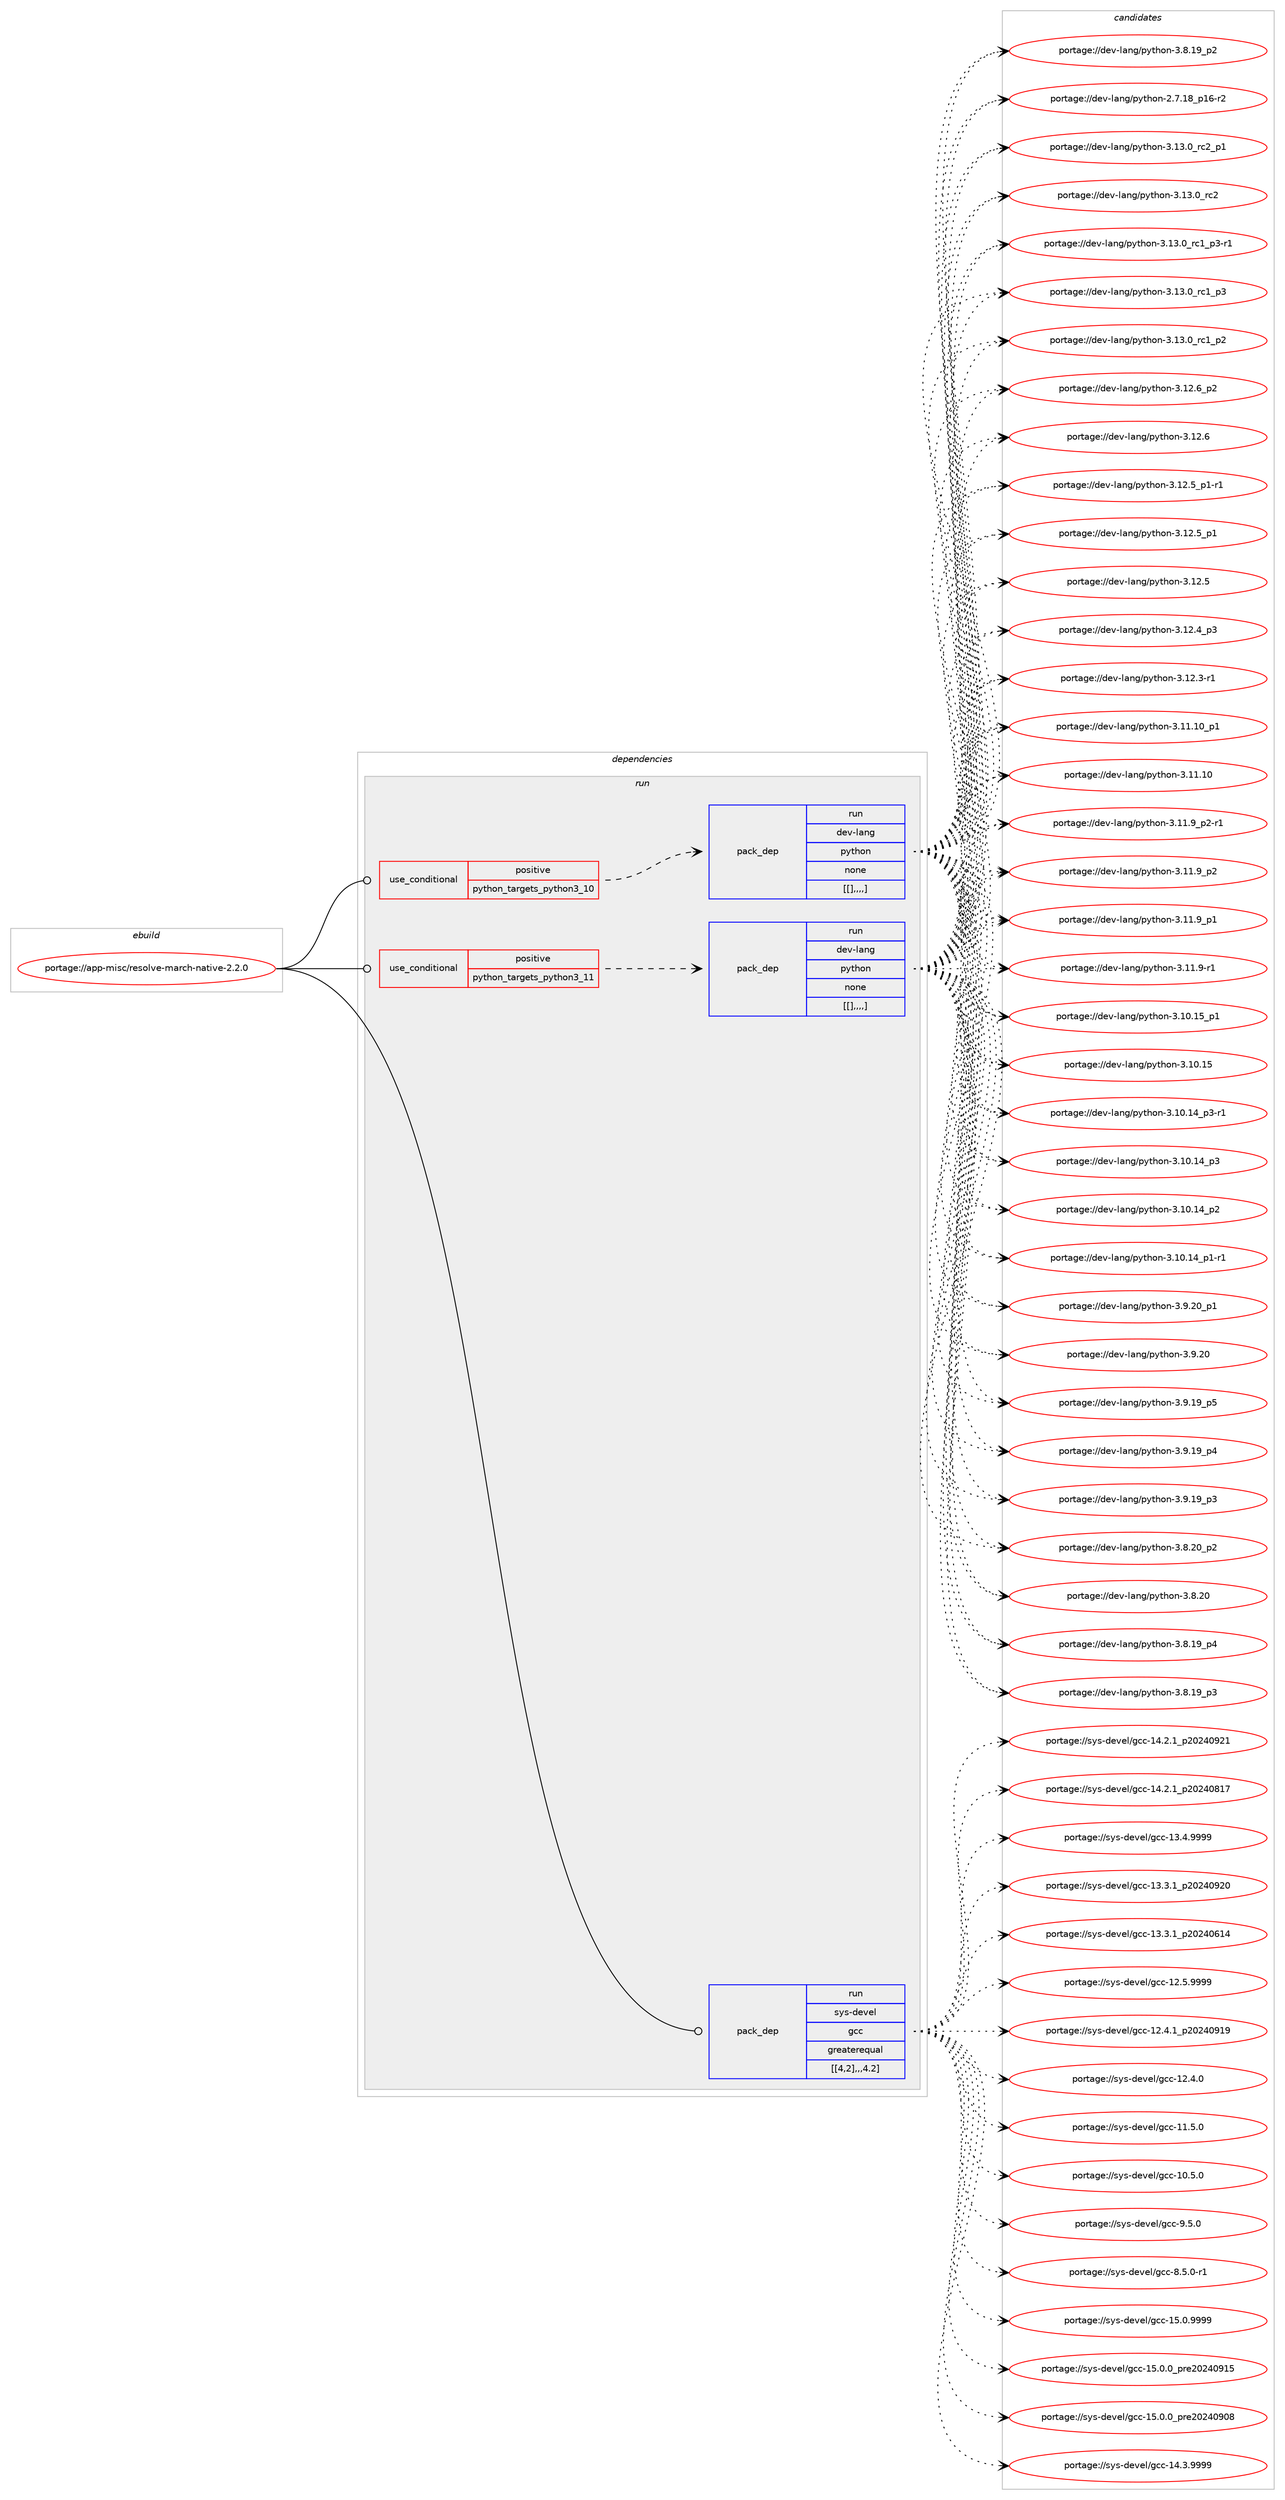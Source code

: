 digraph prolog {

# *************
# Graph options
# *************

newrank=true;
concentrate=true;
compound=true;
graph [rankdir=LR,fontname=Helvetica,fontsize=10,ranksep=1.5];#, ranksep=2.5, nodesep=0.2];
edge  [arrowhead=vee];
node  [fontname=Helvetica,fontsize=10];

# **********
# The ebuild
# **********

subgraph cluster_leftcol {
color=gray;
label=<<i>ebuild</i>>;
id [label="portage://app-misc/resolve-march-native-2.2.0", color=red, width=4, href="../app-misc/resolve-march-native-2.2.0.svg"];
}

# ****************
# The dependencies
# ****************

subgraph cluster_midcol {
color=gray;
label=<<i>dependencies</i>>;
subgraph cluster_compile {
fillcolor="#eeeeee";
style=filled;
label=<<i>compile</i>>;
}
subgraph cluster_compileandrun {
fillcolor="#eeeeee";
style=filled;
label=<<i>compile and run</i>>;
}
subgraph cluster_run {
fillcolor="#eeeeee";
style=filled;
label=<<i>run</i>>;
subgraph cond13054 {
dependency44464 [label=<<TABLE BORDER="0" CELLBORDER="1" CELLSPACING="0" CELLPADDING="4"><TR><TD ROWSPAN="3" CELLPADDING="10">use_conditional</TD></TR><TR><TD>positive</TD></TR><TR><TD>python_targets_python3_10</TD></TR></TABLE>>, shape=none, color=red];
subgraph pack31010 {
dependency44465 [label=<<TABLE BORDER="0" CELLBORDER="1" CELLSPACING="0" CELLPADDING="4" WIDTH="220"><TR><TD ROWSPAN="6" CELLPADDING="30">pack_dep</TD></TR><TR><TD WIDTH="110">run</TD></TR><TR><TD>dev-lang</TD></TR><TR><TD>python</TD></TR><TR><TD>none</TD></TR><TR><TD>[[],,,,]</TD></TR></TABLE>>, shape=none, color=blue];
}
dependency44464:e -> dependency44465:w [weight=20,style="dashed",arrowhead="vee"];
}
id:e -> dependency44464:w [weight=20,style="solid",arrowhead="odot"];
subgraph cond13055 {
dependency44466 [label=<<TABLE BORDER="0" CELLBORDER="1" CELLSPACING="0" CELLPADDING="4"><TR><TD ROWSPAN="3" CELLPADDING="10">use_conditional</TD></TR><TR><TD>positive</TD></TR><TR><TD>python_targets_python3_11</TD></TR></TABLE>>, shape=none, color=red];
subgraph pack31011 {
dependency44467 [label=<<TABLE BORDER="0" CELLBORDER="1" CELLSPACING="0" CELLPADDING="4" WIDTH="220"><TR><TD ROWSPAN="6" CELLPADDING="30">pack_dep</TD></TR><TR><TD WIDTH="110">run</TD></TR><TR><TD>dev-lang</TD></TR><TR><TD>python</TD></TR><TR><TD>none</TD></TR><TR><TD>[[],,,,]</TD></TR></TABLE>>, shape=none, color=blue];
}
dependency44466:e -> dependency44467:w [weight=20,style="dashed",arrowhead="vee"];
}
id:e -> dependency44466:w [weight=20,style="solid",arrowhead="odot"];
subgraph pack31012 {
dependency44468 [label=<<TABLE BORDER="0" CELLBORDER="1" CELLSPACING="0" CELLPADDING="4" WIDTH="220"><TR><TD ROWSPAN="6" CELLPADDING="30">pack_dep</TD></TR><TR><TD WIDTH="110">run</TD></TR><TR><TD>sys-devel</TD></TR><TR><TD>gcc</TD></TR><TR><TD>greaterequal</TD></TR><TR><TD>[[4,2],,,4.2]</TD></TR></TABLE>>, shape=none, color=blue];
}
id:e -> dependency44468:w [weight=20,style="solid",arrowhead="odot"];
}
}

# **************
# The candidates
# **************

subgraph cluster_choices {
rank=same;
color=gray;
label=<<i>candidates</i>>;

subgraph choice31010 {
color=black;
nodesep=1;
choice100101118451089711010347112121116104111110455146495146489511499509511249 [label="portage://dev-lang/python-3.13.0_rc2_p1", color=red, width=4,href="../dev-lang/python-3.13.0_rc2_p1.svg"];
choice10010111845108971101034711212111610411111045514649514648951149950 [label="portage://dev-lang/python-3.13.0_rc2", color=red, width=4,href="../dev-lang/python-3.13.0_rc2.svg"];
choice1001011184510897110103471121211161041111104551464951464895114994995112514511449 [label="portage://dev-lang/python-3.13.0_rc1_p3-r1", color=red, width=4,href="../dev-lang/python-3.13.0_rc1_p3-r1.svg"];
choice100101118451089711010347112121116104111110455146495146489511499499511251 [label="portage://dev-lang/python-3.13.0_rc1_p3", color=red, width=4,href="../dev-lang/python-3.13.0_rc1_p3.svg"];
choice100101118451089711010347112121116104111110455146495146489511499499511250 [label="portage://dev-lang/python-3.13.0_rc1_p2", color=red, width=4,href="../dev-lang/python-3.13.0_rc1_p2.svg"];
choice100101118451089711010347112121116104111110455146495046549511250 [label="portage://dev-lang/python-3.12.6_p2", color=red, width=4,href="../dev-lang/python-3.12.6_p2.svg"];
choice10010111845108971101034711212111610411111045514649504654 [label="portage://dev-lang/python-3.12.6", color=red, width=4,href="../dev-lang/python-3.12.6.svg"];
choice1001011184510897110103471121211161041111104551464950465395112494511449 [label="portage://dev-lang/python-3.12.5_p1-r1", color=red, width=4,href="../dev-lang/python-3.12.5_p1-r1.svg"];
choice100101118451089711010347112121116104111110455146495046539511249 [label="portage://dev-lang/python-3.12.5_p1", color=red, width=4,href="../dev-lang/python-3.12.5_p1.svg"];
choice10010111845108971101034711212111610411111045514649504653 [label="portage://dev-lang/python-3.12.5", color=red, width=4,href="../dev-lang/python-3.12.5.svg"];
choice100101118451089711010347112121116104111110455146495046529511251 [label="portage://dev-lang/python-3.12.4_p3", color=red, width=4,href="../dev-lang/python-3.12.4_p3.svg"];
choice100101118451089711010347112121116104111110455146495046514511449 [label="portage://dev-lang/python-3.12.3-r1", color=red, width=4,href="../dev-lang/python-3.12.3-r1.svg"];
choice10010111845108971101034711212111610411111045514649494649489511249 [label="portage://dev-lang/python-3.11.10_p1", color=red, width=4,href="../dev-lang/python-3.11.10_p1.svg"];
choice1001011184510897110103471121211161041111104551464949464948 [label="portage://dev-lang/python-3.11.10", color=red, width=4,href="../dev-lang/python-3.11.10.svg"];
choice1001011184510897110103471121211161041111104551464949465795112504511449 [label="portage://dev-lang/python-3.11.9_p2-r1", color=red, width=4,href="../dev-lang/python-3.11.9_p2-r1.svg"];
choice100101118451089711010347112121116104111110455146494946579511250 [label="portage://dev-lang/python-3.11.9_p2", color=red, width=4,href="../dev-lang/python-3.11.9_p2.svg"];
choice100101118451089711010347112121116104111110455146494946579511249 [label="portage://dev-lang/python-3.11.9_p1", color=red, width=4,href="../dev-lang/python-3.11.9_p1.svg"];
choice100101118451089711010347112121116104111110455146494946574511449 [label="portage://dev-lang/python-3.11.9-r1", color=red, width=4,href="../dev-lang/python-3.11.9-r1.svg"];
choice10010111845108971101034711212111610411111045514649484649539511249 [label="portage://dev-lang/python-3.10.15_p1", color=red, width=4,href="../dev-lang/python-3.10.15_p1.svg"];
choice1001011184510897110103471121211161041111104551464948464953 [label="portage://dev-lang/python-3.10.15", color=red, width=4,href="../dev-lang/python-3.10.15.svg"];
choice100101118451089711010347112121116104111110455146494846495295112514511449 [label="portage://dev-lang/python-3.10.14_p3-r1", color=red, width=4,href="../dev-lang/python-3.10.14_p3-r1.svg"];
choice10010111845108971101034711212111610411111045514649484649529511251 [label="portage://dev-lang/python-3.10.14_p3", color=red, width=4,href="../dev-lang/python-3.10.14_p3.svg"];
choice10010111845108971101034711212111610411111045514649484649529511250 [label="portage://dev-lang/python-3.10.14_p2", color=red, width=4,href="../dev-lang/python-3.10.14_p2.svg"];
choice100101118451089711010347112121116104111110455146494846495295112494511449 [label="portage://dev-lang/python-3.10.14_p1-r1", color=red, width=4,href="../dev-lang/python-3.10.14_p1-r1.svg"];
choice100101118451089711010347112121116104111110455146574650489511249 [label="portage://dev-lang/python-3.9.20_p1", color=red, width=4,href="../dev-lang/python-3.9.20_p1.svg"];
choice10010111845108971101034711212111610411111045514657465048 [label="portage://dev-lang/python-3.9.20", color=red, width=4,href="../dev-lang/python-3.9.20.svg"];
choice100101118451089711010347112121116104111110455146574649579511253 [label="portage://dev-lang/python-3.9.19_p5", color=red, width=4,href="../dev-lang/python-3.9.19_p5.svg"];
choice100101118451089711010347112121116104111110455146574649579511252 [label="portage://dev-lang/python-3.9.19_p4", color=red, width=4,href="../dev-lang/python-3.9.19_p4.svg"];
choice100101118451089711010347112121116104111110455146574649579511251 [label="portage://dev-lang/python-3.9.19_p3", color=red, width=4,href="../dev-lang/python-3.9.19_p3.svg"];
choice100101118451089711010347112121116104111110455146564650489511250 [label="portage://dev-lang/python-3.8.20_p2", color=red, width=4,href="../dev-lang/python-3.8.20_p2.svg"];
choice10010111845108971101034711212111610411111045514656465048 [label="portage://dev-lang/python-3.8.20", color=red, width=4,href="../dev-lang/python-3.8.20.svg"];
choice100101118451089711010347112121116104111110455146564649579511252 [label="portage://dev-lang/python-3.8.19_p4", color=red, width=4,href="../dev-lang/python-3.8.19_p4.svg"];
choice100101118451089711010347112121116104111110455146564649579511251 [label="portage://dev-lang/python-3.8.19_p3", color=red, width=4,href="../dev-lang/python-3.8.19_p3.svg"];
choice100101118451089711010347112121116104111110455146564649579511250 [label="portage://dev-lang/python-3.8.19_p2", color=red, width=4,href="../dev-lang/python-3.8.19_p2.svg"];
choice100101118451089711010347112121116104111110455046554649569511249544511450 [label="portage://dev-lang/python-2.7.18_p16-r2", color=red, width=4,href="../dev-lang/python-2.7.18_p16-r2.svg"];
dependency44465:e -> choice100101118451089711010347112121116104111110455146495146489511499509511249:w [style=dotted,weight="100"];
dependency44465:e -> choice10010111845108971101034711212111610411111045514649514648951149950:w [style=dotted,weight="100"];
dependency44465:e -> choice1001011184510897110103471121211161041111104551464951464895114994995112514511449:w [style=dotted,weight="100"];
dependency44465:e -> choice100101118451089711010347112121116104111110455146495146489511499499511251:w [style=dotted,weight="100"];
dependency44465:e -> choice100101118451089711010347112121116104111110455146495146489511499499511250:w [style=dotted,weight="100"];
dependency44465:e -> choice100101118451089711010347112121116104111110455146495046549511250:w [style=dotted,weight="100"];
dependency44465:e -> choice10010111845108971101034711212111610411111045514649504654:w [style=dotted,weight="100"];
dependency44465:e -> choice1001011184510897110103471121211161041111104551464950465395112494511449:w [style=dotted,weight="100"];
dependency44465:e -> choice100101118451089711010347112121116104111110455146495046539511249:w [style=dotted,weight="100"];
dependency44465:e -> choice10010111845108971101034711212111610411111045514649504653:w [style=dotted,weight="100"];
dependency44465:e -> choice100101118451089711010347112121116104111110455146495046529511251:w [style=dotted,weight="100"];
dependency44465:e -> choice100101118451089711010347112121116104111110455146495046514511449:w [style=dotted,weight="100"];
dependency44465:e -> choice10010111845108971101034711212111610411111045514649494649489511249:w [style=dotted,weight="100"];
dependency44465:e -> choice1001011184510897110103471121211161041111104551464949464948:w [style=dotted,weight="100"];
dependency44465:e -> choice1001011184510897110103471121211161041111104551464949465795112504511449:w [style=dotted,weight="100"];
dependency44465:e -> choice100101118451089711010347112121116104111110455146494946579511250:w [style=dotted,weight="100"];
dependency44465:e -> choice100101118451089711010347112121116104111110455146494946579511249:w [style=dotted,weight="100"];
dependency44465:e -> choice100101118451089711010347112121116104111110455146494946574511449:w [style=dotted,weight="100"];
dependency44465:e -> choice10010111845108971101034711212111610411111045514649484649539511249:w [style=dotted,weight="100"];
dependency44465:e -> choice1001011184510897110103471121211161041111104551464948464953:w [style=dotted,weight="100"];
dependency44465:e -> choice100101118451089711010347112121116104111110455146494846495295112514511449:w [style=dotted,weight="100"];
dependency44465:e -> choice10010111845108971101034711212111610411111045514649484649529511251:w [style=dotted,weight="100"];
dependency44465:e -> choice10010111845108971101034711212111610411111045514649484649529511250:w [style=dotted,weight="100"];
dependency44465:e -> choice100101118451089711010347112121116104111110455146494846495295112494511449:w [style=dotted,weight="100"];
dependency44465:e -> choice100101118451089711010347112121116104111110455146574650489511249:w [style=dotted,weight="100"];
dependency44465:e -> choice10010111845108971101034711212111610411111045514657465048:w [style=dotted,weight="100"];
dependency44465:e -> choice100101118451089711010347112121116104111110455146574649579511253:w [style=dotted,weight="100"];
dependency44465:e -> choice100101118451089711010347112121116104111110455146574649579511252:w [style=dotted,weight="100"];
dependency44465:e -> choice100101118451089711010347112121116104111110455146574649579511251:w [style=dotted,weight="100"];
dependency44465:e -> choice100101118451089711010347112121116104111110455146564650489511250:w [style=dotted,weight="100"];
dependency44465:e -> choice10010111845108971101034711212111610411111045514656465048:w [style=dotted,weight="100"];
dependency44465:e -> choice100101118451089711010347112121116104111110455146564649579511252:w [style=dotted,weight="100"];
dependency44465:e -> choice100101118451089711010347112121116104111110455146564649579511251:w [style=dotted,weight="100"];
dependency44465:e -> choice100101118451089711010347112121116104111110455146564649579511250:w [style=dotted,weight="100"];
dependency44465:e -> choice100101118451089711010347112121116104111110455046554649569511249544511450:w [style=dotted,weight="100"];
}
subgraph choice31011 {
color=black;
nodesep=1;
choice100101118451089711010347112121116104111110455146495146489511499509511249 [label="portage://dev-lang/python-3.13.0_rc2_p1", color=red, width=4,href="../dev-lang/python-3.13.0_rc2_p1.svg"];
choice10010111845108971101034711212111610411111045514649514648951149950 [label="portage://dev-lang/python-3.13.0_rc2", color=red, width=4,href="../dev-lang/python-3.13.0_rc2.svg"];
choice1001011184510897110103471121211161041111104551464951464895114994995112514511449 [label="portage://dev-lang/python-3.13.0_rc1_p3-r1", color=red, width=4,href="../dev-lang/python-3.13.0_rc1_p3-r1.svg"];
choice100101118451089711010347112121116104111110455146495146489511499499511251 [label="portage://dev-lang/python-3.13.0_rc1_p3", color=red, width=4,href="../dev-lang/python-3.13.0_rc1_p3.svg"];
choice100101118451089711010347112121116104111110455146495146489511499499511250 [label="portage://dev-lang/python-3.13.0_rc1_p2", color=red, width=4,href="../dev-lang/python-3.13.0_rc1_p2.svg"];
choice100101118451089711010347112121116104111110455146495046549511250 [label="portage://dev-lang/python-3.12.6_p2", color=red, width=4,href="../dev-lang/python-3.12.6_p2.svg"];
choice10010111845108971101034711212111610411111045514649504654 [label="portage://dev-lang/python-3.12.6", color=red, width=4,href="../dev-lang/python-3.12.6.svg"];
choice1001011184510897110103471121211161041111104551464950465395112494511449 [label="portage://dev-lang/python-3.12.5_p1-r1", color=red, width=4,href="../dev-lang/python-3.12.5_p1-r1.svg"];
choice100101118451089711010347112121116104111110455146495046539511249 [label="portage://dev-lang/python-3.12.5_p1", color=red, width=4,href="../dev-lang/python-3.12.5_p1.svg"];
choice10010111845108971101034711212111610411111045514649504653 [label="portage://dev-lang/python-3.12.5", color=red, width=4,href="../dev-lang/python-3.12.5.svg"];
choice100101118451089711010347112121116104111110455146495046529511251 [label="portage://dev-lang/python-3.12.4_p3", color=red, width=4,href="../dev-lang/python-3.12.4_p3.svg"];
choice100101118451089711010347112121116104111110455146495046514511449 [label="portage://dev-lang/python-3.12.3-r1", color=red, width=4,href="../dev-lang/python-3.12.3-r1.svg"];
choice10010111845108971101034711212111610411111045514649494649489511249 [label="portage://dev-lang/python-3.11.10_p1", color=red, width=4,href="../dev-lang/python-3.11.10_p1.svg"];
choice1001011184510897110103471121211161041111104551464949464948 [label="portage://dev-lang/python-3.11.10", color=red, width=4,href="../dev-lang/python-3.11.10.svg"];
choice1001011184510897110103471121211161041111104551464949465795112504511449 [label="portage://dev-lang/python-3.11.9_p2-r1", color=red, width=4,href="../dev-lang/python-3.11.9_p2-r1.svg"];
choice100101118451089711010347112121116104111110455146494946579511250 [label="portage://dev-lang/python-3.11.9_p2", color=red, width=4,href="../dev-lang/python-3.11.9_p2.svg"];
choice100101118451089711010347112121116104111110455146494946579511249 [label="portage://dev-lang/python-3.11.9_p1", color=red, width=4,href="../dev-lang/python-3.11.9_p1.svg"];
choice100101118451089711010347112121116104111110455146494946574511449 [label="portage://dev-lang/python-3.11.9-r1", color=red, width=4,href="../dev-lang/python-3.11.9-r1.svg"];
choice10010111845108971101034711212111610411111045514649484649539511249 [label="portage://dev-lang/python-3.10.15_p1", color=red, width=4,href="../dev-lang/python-3.10.15_p1.svg"];
choice1001011184510897110103471121211161041111104551464948464953 [label="portage://dev-lang/python-3.10.15", color=red, width=4,href="../dev-lang/python-3.10.15.svg"];
choice100101118451089711010347112121116104111110455146494846495295112514511449 [label="portage://dev-lang/python-3.10.14_p3-r1", color=red, width=4,href="../dev-lang/python-3.10.14_p3-r1.svg"];
choice10010111845108971101034711212111610411111045514649484649529511251 [label="portage://dev-lang/python-3.10.14_p3", color=red, width=4,href="../dev-lang/python-3.10.14_p3.svg"];
choice10010111845108971101034711212111610411111045514649484649529511250 [label="portage://dev-lang/python-3.10.14_p2", color=red, width=4,href="../dev-lang/python-3.10.14_p2.svg"];
choice100101118451089711010347112121116104111110455146494846495295112494511449 [label="portage://dev-lang/python-3.10.14_p1-r1", color=red, width=4,href="../dev-lang/python-3.10.14_p1-r1.svg"];
choice100101118451089711010347112121116104111110455146574650489511249 [label="portage://dev-lang/python-3.9.20_p1", color=red, width=4,href="../dev-lang/python-3.9.20_p1.svg"];
choice10010111845108971101034711212111610411111045514657465048 [label="portage://dev-lang/python-3.9.20", color=red, width=4,href="../dev-lang/python-3.9.20.svg"];
choice100101118451089711010347112121116104111110455146574649579511253 [label="portage://dev-lang/python-3.9.19_p5", color=red, width=4,href="../dev-lang/python-3.9.19_p5.svg"];
choice100101118451089711010347112121116104111110455146574649579511252 [label="portage://dev-lang/python-3.9.19_p4", color=red, width=4,href="../dev-lang/python-3.9.19_p4.svg"];
choice100101118451089711010347112121116104111110455146574649579511251 [label="portage://dev-lang/python-3.9.19_p3", color=red, width=4,href="../dev-lang/python-3.9.19_p3.svg"];
choice100101118451089711010347112121116104111110455146564650489511250 [label="portage://dev-lang/python-3.8.20_p2", color=red, width=4,href="../dev-lang/python-3.8.20_p2.svg"];
choice10010111845108971101034711212111610411111045514656465048 [label="portage://dev-lang/python-3.8.20", color=red, width=4,href="../dev-lang/python-3.8.20.svg"];
choice100101118451089711010347112121116104111110455146564649579511252 [label="portage://dev-lang/python-3.8.19_p4", color=red, width=4,href="../dev-lang/python-3.8.19_p4.svg"];
choice100101118451089711010347112121116104111110455146564649579511251 [label="portage://dev-lang/python-3.8.19_p3", color=red, width=4,href="../dev-lang/python-3.8.19_p3.svg"];
choice100101118451089711010347112121116104111110455146564649579511250 [label="portage://dev-lang/python-3.8.19_p2", color=red, width=4,href="../dev-lang/python-3.8.19_p2.svg"];
choice100101118451089711010347112121116104111110455046554649569511249544511450 [label="portage://dev-lang/python-2.7.18_p16-r2", color=red, width=4,href="../dev-lang/python-2.7.18_p16-r2.svg"];
dependency44467:e -> choice100101118451089711010347112121116104111110455146495146489511499509511249:w [style=dotted,weight="100"];
dependency44467:e -> choice10010111845108971101034711212111610411111045514649514648951149950:w [style=dotted,weight="100"];
dependency44467:e -> choice1001011184510897110103471121211161041111104551464951464895114994995112514511449:w [style=dotted,weight="100"];
dependency44467:e -> choice100101118451089711010347112121116104111110455146495146489511499499511251:w [style=dotted,weight="100"];
dependency44467:e -> choice100101118451089711010347112121116104111110455146495146489511499499511250:w [style=dotted,weight="100"];
dependency44467:e -> choice100101118451089711010347112121116104111110455146495046549511250:w [style=dotted,weight="100"];
dependency44467:e -> choice10010111845108971101034711212111610411111045514649504654:w [style=dotted,weight="100"];
dependency44467:e -> choice1001011184510897110103471121211161041111104551464950465395112494511449:w [style=dotted,weight="100"];
dependency44467:e -> choice100101118451089711010347112121116104111110455146495046539511249:w [style=dotted,weight="100"];
dependency44467:e -> choice10010111845108971101034711212111610411111045514649504653:w [style=dotted,weight="100"];
dependency44467:e -> choice100101118451089711010347112121116104111110455146495046529511251:w [style=dotted,weight="100"];
dependency44467:e -> choice100101118451089711010347112121116104111110455146495046514511449:w [style=dotted,weight="100"];
dependency44467:e -> choice10010111845108971101034711212111610411111045514649494649489511249:w [style=dotted,weight="100"];
dependency44467:e -> choice1001011184510897110103471121211161041111104551464949464948:w [style=dotted,weight="100"];
dependency44467:e -> choice1001011184510897110103471121211161041111104551464949465795112504511449:w [style=dotted,weight="100"];
dependency44467:e -> choice100101118451089711010347112121116104111110455146494946579511250:w [style=dotted,weight="100"];
dependency44467:e -> choice100101118451089711010347112121116104111110455146494946579511249:w [style=dotted,weight="100"];
dependency44467:e -> choice100101118451089711010347112121116104111110455146494946574511449:w [style=dotted,weight="100"];
dependency44467:e -> choice10010111845108971101034711212111610411111045514649484649539511249:w [style=dotted,weight="100"];
dependency44467:e -> choice1001011184510897110103471121211161041111104551464948464953:w [style=dotted,weight="100"];
dependency44467:e -> choice100101118451089711010347112121116104111110455146494846495295112514511449:w [style=dotted,weight="100"];
dependency44467:e -> choice10010111845108971101034711212111610411111045514649484649529511251:w [style=dotted,weight="100"];
dependency44467:e -> choice10010111845108971101034711212111610411111045514649484649529511250:w [style=dotted,weight="100"];
dependency44467:e -> choice100101118451089711010347112121116104111110455146494846495295112494511449:w [style=dotted,weight="100"];
dependency44467:e -> choice100101118451089711010347112121116104111110455146574650489511249:w [style=dotted,weight="100"];
dependency44467:e -> choice10010111845108971101034711212111610411111045514657465048:w [style=dotted,weight="100"];
dependency44467:e -> choice100101118451089711010347112121116104111110455146574649579511253:w [style=dotted,weight="100"];
dependency44467:e -> choice100101118451089711010347112121116104111110455146574649579511252:w [style=dotted,weight="100"];
dependency44467:e -> choice100101118451089711010347112121116104111110455146574649579511251:w [style=dotted,weight="100"];
dependency44467:e -> choice100101118451089711010347112121116104111110455146564650489511250:w [style=dotted,weight="100"];
dependency44467:e -> choice10010111845108971101034711212111610411111045514656465048:w [style=dotted,weight="100"];
dependency44467:e -> choice100101118451089711010347112121116104111110455146564649579511252:w [style=dotted,weight="100"];
dependency44467:e -> choice100101118451089711010347112121116104111110455146564649579511251:w [style=dotted,weight="100"];
dependency44467:e -> choice100101118451089711010347112121116104111110455146564649579511250:w [style=dotted,weight="100"];
dependency44467:e -> choice100101118451089711010347112121116104111110455046554649569511249544511450:w [style=dotted,weight="100"];
}
subgraph choice31012 {
color=black;
nodesep=1;
choice1151211154510010111810110847103999945495346484657575757 [label="portage://sys-devel/gcc-15.0.9999", color=red, width=4,href="../sys-devel/gcc-15.0.9999.svg"];
choice1151211154510010111810110847103999945495346484648951121141015048505248574953 [label="portage://sys-devel/gcc-15.0.0_pre20240915", color=red, width=4,href="../sys-devel/gcc-15.0.0_pre20240915.svg"];
choice1151211154510010111810110847103999945495346484648951121141015048505248574856 [label="portage://sys-devel/gcc-15.0.0_pre20240908", color=red, width=4,href="../sys-devel/gcc-15.0.0_pre20240908.svg"];
choice1151211154510010111810110847103999945495246514657575757 [label="portage://sys-devel/gcc-14.3.9999", color=red, width=4,href="../sys-devel/gcc-14.3.9999.svg"];
choice1151211154510010111810110847103999945495246504649951125048505248575049 [label="portage://sys-devel/gcc-14.2.1_p20240921", color=red, width=4,href="../sys-devel/gcc-14.2.1_p20240921.svg"];
choice1151211154510010111810110847103999945495246504649951125048505248564955 [label="portage://sys-devel/gcc-14.2.1_p20240817", color=red, width=4,href="../sys-devel/gcc-14.2.1_p20240817.svg"];
choice1151211154510010111810110847103999945495146524657575757 [label="portage://sys-devel/gcc-13.4.9999", color=red, width=4,href="../sys-devel/gcc-13.4.9999.svg"];
choice1151211154510010111810110847103999945495146514649951125048505248575048 [label="portage://sys-devel/gcc-13.3.1_p20240920", color=red, width=4,href="../sys-devel/gcc-13.3.1_p20240920.svg"];
choice1151211154510010111810110847103999945495146514649951125048505248544952 [label="portage://sys-devel/gcc-13.3.1_p20240614", color=red, width=4,href="../sys-devel/gcc-13.3.1_p20240614.svg"];
choice1151211154510010111810110847103999945495046534657575757 [label="portage://sys-devel/gcc-12.5.9999", color=red, width=4,href="../sys-devel/gcc-12.5.9999.svg"];
choice1151211154510010111810110847103999945495046524649951125048505248574957 [label="portage://sys-devel/gcc-12.4.1_p20240919", color=red, width=4,href="../sys-devel/gcc-12.4.1_p20240919.svg"];
choice1151211154510010111810110847103999945495046524648 [label="portage://sys-devel/gcc-12.4.0", color=red, width=4,href="../sys-devel/gcc-12.4.0.svg"];
choice1151211154510010111810110847103999945494946534648 [label="portage://sys-devel/gcc-11.5.0", color=red, width=4,href="../sys-devel/gcc-11.5.0.svg"];
choice1151211154510010111810110847103999945494846534648 [label="portage://sys-devel/gcc-10.5.0", color=red, width=4,href="../sys-devel/gcc-10.5.0.svg"];
choice11512111545100101118101108471039999455746534648 [label="portage://sys-devel/gcc-9.5.0", color=red, width=4,href="../sys-devel/gcc-9.5.0.svg"];
choice115121115451001011181011084710399994556465346484511449 [label="portage://sys-devel/gcc-8.5.0-r1", color=red, width=4,href="../sys-devel/gcc-8.5.0-r1.svg"];
dependency44468:e -> choice1151211154510010111810110847103999945495346484657575757:w [style=dotted,weight="100"];
dependency44468:e -> choice1151211154510010111810110847103999945495346484648951121141015048505248574953:w [style=dotted,weight="100"];
dependency44468:e -> choice1151211154510010111810110847103999945495346484648951121141015048505248574856:w [style=dotted,weight="100"];
dependency44468:e -> choice1151211154510010111810110847103999945495246514657575757:w [style=dotted,weight="100"];
dependency44468:e -> choice1151211154510010111810110847103999945495246504649951125048505248575049:w [style=dotted,weight="100"];
dependency44468:e -> choice1151211154510010111810110847103999945495246504649951125048505248564955:w [style=dotted,weight="100"];
dependency44468:e -> choice1151211154510010111810110847103999945495146524657575757:w [style=dotted,weight="100"];
dependency44468:e -> choice1151211154510010111810110847103999945495146514649951125048505248575048:w [style=dotted,weight="100"];
dependency44468:e -> choice1151211154510010111810110847103999945495146514649951125048505248544952:w [style=dotted,weight="100"];
dependency44468:e -> choice1151211154510010111810110847103999945495046534657575757:w [style=dotted,weight="100"];
dependency44468:e -> choice1151211154510010111810110847103999945495046524649951125048505248574957:w [style=dotted,weight="100"];
dependency44468:e -> choice1151211154510010111810110847103999945495046524648:w [style=dotted,weight="100"];
dependency44468:e -> choice1151211154510010111810110847103999945494946534648:w [style=dotted,weight="100"];
dependency44468:e -> choice1151211154510010111810110847103999945494846534648:w [style=dotted,weight="100"];
dependency44468:e -> choice11512111545100101118101108471039999455746534648:w [style=dotted,weight="100"];
dependency44468:e -> choice115121115451001011181011084710399994556465346484511449:w [style=dotted,weight="100"];
}
}

}
